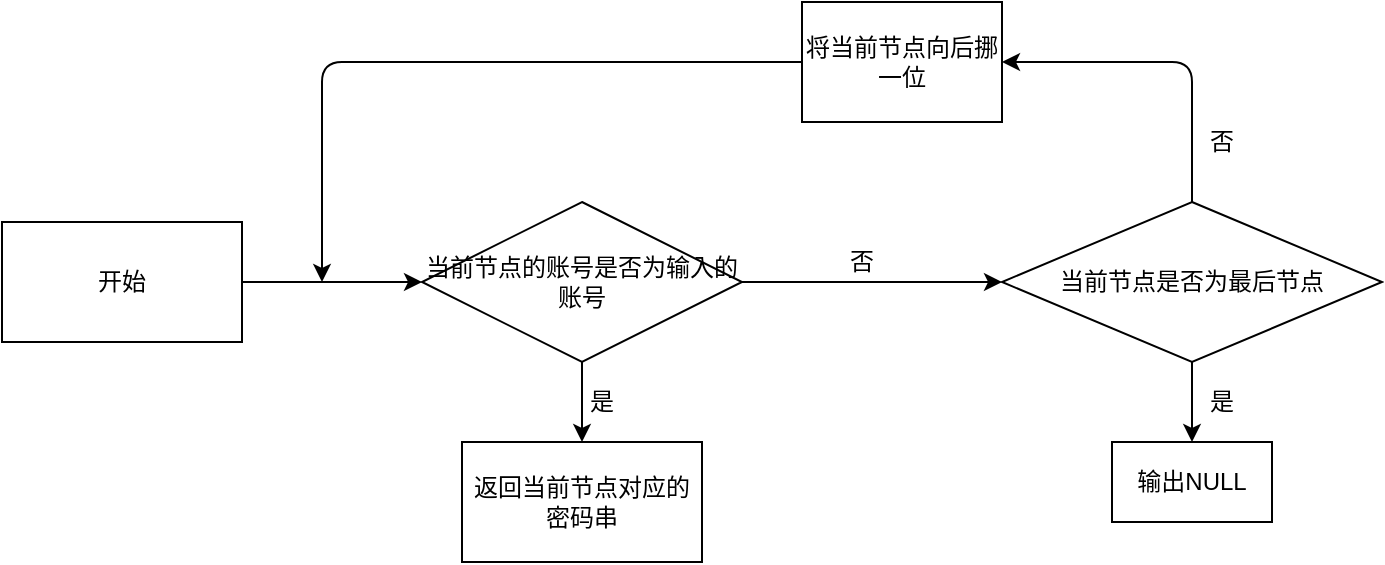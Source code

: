 <mxfile version="13.6.2" type="device"><diagram id="l5Vg43xyImXSKXS7aYkV" name="第 1 页"><mxGraphModel dx="1264" dy="592" grid="1" gridSize="10" guides="1" tooltips="1" connect="1" arrows="1" fold="1" page="1" pageScale="1" pageWidth="827" pageHeight="1169" math="0" shadow="0"><root><mxCell id="0"/><mxCell id="1" parent="0"/><mxCell id="gUiL_OnKocmajiRRPUw5-1" value="开始" style="rounded=0;whiteSpace=wrap;html=1;" vertex="1" parent="1"><mxGeometry x="60" y="280" width="120" height="60" as="geometry"/></mxCell><mxCell id="gUiL_OnKocmajiRRPUw5-3" value="当前节点的账号是否为输入的账号" style="rhombus;whiteSpace=wrap;html=1;" vertex="1" parent="1"><mxGeometry x="270" y="270" width="160" height="80" as="geometry"/></mxCell><mxCell id="gUiL_OnKocmajiRRPUw5-4" value="" style="endArrow=classic;html=1;exitX=1;exitY=0.5;exitDx=0;exitDy=0;" edge="1" parent="1" source="gUiL_OnKocmajiRRPUw5-3"><mxGeometry width="50" height="50" relative="1" as="geometry"><mxPoint x="590" y="330" as="sourcePoint"/><mxPoint x="560" y="310" as="targetPoint"/></mxGeometry></mxCell><mxCell id="gUiL_OnKocmajiRRPUw5-8" value="" style="endArrow=classic;html=1;exitX=0.5;exitY=1;exitDx=0;exitDy=0;" edge="1" parent="1" source="gUiL_OnKocmajiRRPUw5-3"><mxGeometry width="50" height="50" relative="1" as="geometry"><mxPoint x="770" y="330" as="sourcePoint"/><mxPoint x="350" y="390" as="targetPoint"/></mxGeometry></mxCell><mxCell id="gUiL_OnKocmajiRRPUw5-10" value="是" style="text;html=1;strokeColor=none;fillColor=none;align=center;verticalAlign=middle;whiteSpace=wrap;rounded=0;" vertex="1" parent="1"><mxGeometry x="340" y="360" width="40" height="20" as="geometry"/></mxCell><mxCell id="gUiL_OnKocmajiRRPUw5-11" value="返回当前节点对应的密码串" style="rounded=0;whiteSpace=wrap;html=1;" vertex="1" parent="1"><mxGeometry x="290" y="390" width="120" height="60" as="geometry"/></mxCell><mxCell id="gUiL_OnKocmajiRRPUw5-12" value="否" style="text;html=1;strokeColor=none;fillColor=none;align=center;verticalAlign=middle;whiteSpace=wrap;rounded=0;" vertex="1" parent="1"><mxGeometry x="470" y="290" width="40" height="20" as="geometry"/></mxCell><mxCell id="gUiL_OnKocmajiRRPUw5-13" value="当前节点是否为最后节点" style="rhombus;whiteSpace=wrap;html=1;" vertex="1" parent="1"><mxGeometry x="560" y="270" width="190" height="80" as="geometry"/></mxCell><mxCell id="gUiL_OnKocmajiRRPUw5-14" value="" style="endArrow=classic;html=1;exitX=0.5;exitY=1;exitDx=0;exitDy=0;" edge="1" parent="1" source="gUiL_OnKocmajiRRPUw5-13"><mxGeometry width="50" height="50" relative="1" as="geometry"><mxPoint x="770" y="330" as="sourcePoint"/><mxPoint x="655" y="390" as="targetPoint"/></mxGeometry></mxCell><mxCell id="gUiL_OnKocmajiRRPUw5-15" value="是" style="text;html=1;strokeColor=none;fillColor=none;align=center;verticalAlign=middle;whiteSpace=wrap;rounded=0;" vertex="1" parent="1"><mxGeometry x="650" y="360" width="40" height="20" as="geometry"/></mxCell><mxCell id="gUiL_OnKocmajiRRPUw5-16" value="输出NULL" style="rounded=0;whiteSpace=wrap;html=1;" vertex="1" parent="1"><mxGeometry x="615" y="390" width="80" height="40" as="geometry"/></mxCell><mxCell id="gUiL_OnKocmajiRRPUw5-17" value="" style="endArrow=classic;html=1;exitX=0.5;exitY=0;exitDx=0;exitDy=0;" edge="1" parent="1" source="gUiL_OnKocmajiRRPUw5-13"><mxGeometry width="50" height="50" relative="1" as="geometry"><mxPoint x="770" y="330" as="sourcePoint"/><mxPoint x="560" y="200" as="targetPoint"/><Array as="points"><mxPoint x="655" y="200"/></Array></mxGeometry></mxCell><mxCell id="gUiL_OnKocmajiRRPUw5-19" value="否" style="text;html=1;strokeColor=none;fillColor=none;align=center;verticalAlign=middle;whiteSpace=wrap;rounded=0;" vertex="1" parent="1"><mxGeometry x="650" y="230" width="40" height="20" as="geometry"/></mxCell><mxCell id="gUiL_OnKocmajiRRPUw5-21" value="将当前节点向后挪一位" style="rounded=0;whiteSpace=wrap;html=1;" vertex="1" parent="1"><mxGeometry x="460" y="170" width="100" height="60" as="geometry"/></mxCell><mxCell id="gUiL_OnKocmajiRRPUw5-22" value="" style="endArrow=classic;html=1;exitX=0;exitY=0.5;exitDx=0;exitDy=0;" edge="1" parent="1" source="gUiL_OnKocmajiRRPUw5-21"><mxGeometry width="50" height="50" relative="1" as="geometry"><mxPoint x="770" y="330" as="sourcePoint"/><mxPoint x="220" y="310" as="targetPoint"/><Array as="points"><mxPoint x="220" y="200"/></Array></mxGeometry></mxCell><mxCell id="gUiL_OnKocmajiRRPUw5-23" value="" style="endArrow=classic;html=1;exitX=1;exitY=0.5;exitDx=0;exitDy=0;entryX=0;entryY=0.5;entryDx=0;entryDy=0;" edge="1" parent="1" source="gUiL_OnKocmajiRRPUw5-1" target="gUiL_OnKocmajiRRPUw5-3"><mxGeometry width="50" height="50" relative="1" as="geometry"><mxPoint x="770" y="330" as="sourcePoint"/><mxPoint x="820" y="280" as="targetPoint"/></mxGeometry></mxCell></root></mxGraphModel></diagram></mxfile>